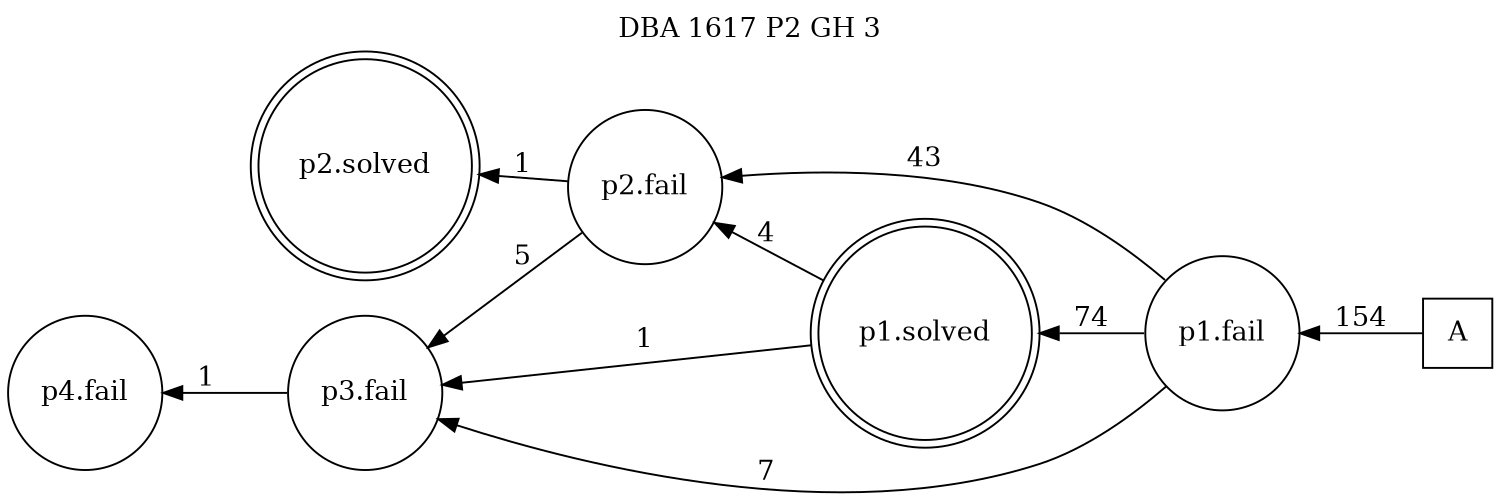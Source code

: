 digraph DBA_1617_P2_GH_3 {
labelloc="tl"
label= " DBA 1617 P2 GH 3 "
rankdir="RL";
graph [ size=" 10 , 10 !"]

"A" [shape="square" label="A"]
"p1.fail" [shape="circle" label="p1.fail"]
"p2.fail" [shape="circle" label="p2.fail"]
"p1.solved" [shape="doublecircle" label="p1.solved"]
"p3.fail" [shape="circle" label="p3.fail"]
"p2.solved" [shape="doublecircle" label="p2.solved"]
"p4.fail" [shape="circle" label="p4.fail"]
"A" -> "p1.fail" [ label=154]
"p1.fail" -> "p2.fail" [ label=43]
"p1.fail" -> "p1.solved" [ label=74]
"p1.fail" -> "p3.fail" [ label=7]
"p2.fail" -> "p3.fail" [ label=5]
"p2.fail" -> "p2.solved" [ label=1]
"p1.solved" -> "p2.fail" [ label=4]
"p1.solved" -> "p3.fail" [ label=1]
"p3.fail" -> "p4.fail" [ label=1]
}
